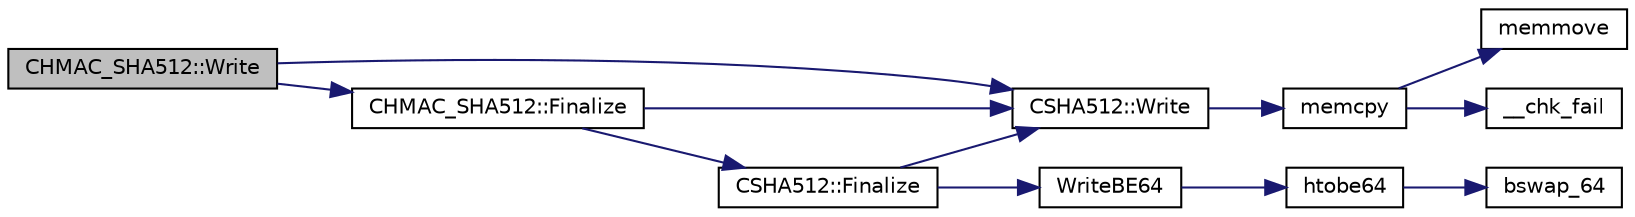 digraph "CHMAC_SHA512::Write"
{
  edge [fontname="Helvetica",fontsize="10",labelfontname="Helvetica",labelfontsize="10"];
  node [fontname="Helvetica",fontsize="10",shape=record];
  rankdir="LR";
  Node21 [label="CHMAC_SHA512::Write",height=0.2,width=0.4,color="black", fillcolor="grey75", style="filled", fontcolor="black"];
  Node21 -> Node22 [color="midnightblue",fontsize="10",style="solid",fontname="Helvetica"];
  Node22 [label="CSHA512::Write",height=0.2,width=0.4,color="black", fillcolor="white", style="filled",URL="$d4/dcb/class_c_s_h_a512.html#aefd8260a2c205f11d44670ae68f1aff0"];
  Node22 -> Node23 [color="midnightblue",fontsize="10",style="solid",fontname="Helvetica"];
  Node23 [label="memcpy",height=0.2,width=0.4,color="black", fillcolor="white", style="filled",URL="$d5/d9f/glibc__compat_8cpp.html#a0f46826ab0466591e136db24394923cf"];
  Node23 -> Node24 [color="midnightblue",fontsize="10",style="solid",fontname="Helvetica"];
  Node24 [label="memmove",height=0.2,width=0.4,color="black", fillcolor="white", style="filled",URL="$d5/d9f/glibc__compat_8cpp.html#a9778d49e9029dd75bc53ecbbf9f5e9a1"];
  Node23 -> Node25 [color="midnightblue",fontsize="10",style="solid",fontname="Helvetica"];
  Node25 [label="__chk_fail",height=0.2,width=0.4,color="black", fillcolor="white", style="filled",URL="$d5/d9f/glibc__compat_8cpp.html#a424ac71631da5ada2976630ff67051d1"];
  Node21 -> Node26 [color="midnightblue",fontsize="10",style="solid",fontname="Helvetica"];
  Node26 [label="CHMAC_SHA512::Finalize",height=0.2,width=0.4,color="black", fillcolor="white", style="filled",URL="$dd/d0b/class_c_h_m_a_c___s_h_a512.html#a3042ed5129bd381eb18ed2da201d6ed5"];
  Node26 -> Node27 [color="midnightblue",fontsize="10",style="solid",fontname="Helvetica"];
  Node27 [label="CSHA512::Finalize",height=0.2,width=0.4,color="black", fillcolor="white", style="filled",URL="$d4/dcb/class_c_s_h_a512.html#aef4627aae19eeeb54bf02ea7b222b688"];
  Node27 -> Node28 [color="midnightblue",fontsize="10",style="solid",fontname="Helvetica"];
  Node28 [label="WriteBE64",height=0.2,width=0.4,color="black", fillcolor="white", style="filled",URL="$dc/d54/common_8h.html#ab960e95bf479af0a88a20800366b6131"];
  Node28 -> Node29 [color="midnightblue",fontsize="10",style="solid",fontname="Helvetica"];
  Node29 [label="htobe64",height=0.2,width=0.4,color="black", fillcolor="white", style="filled",URL="$d1/d84/endian_8h.html#a55844e5fbe9a8ab3e9793335a16e2efc"];
  Node29 -> Node30 [color="midnightblue",fontsize="10",style="solid",fontname="Helvetica"];
  Node30 [label="bswap_64",height=0.2,width=0.4,color="black", fillcolor="white", style="filled",URL="$db/dc9/byteswap_8h.html#aaf6a6e8515061fb001505d3b9f6164e2"];
  Node27 -> Node22 [color="midnightblue",fontsize="10",style="solid",fontname="Helvetica"];
  Node26 -> Node22 [color="midnightblue",fontsize="10",style="solid",fontname="Helvetica"];
}
